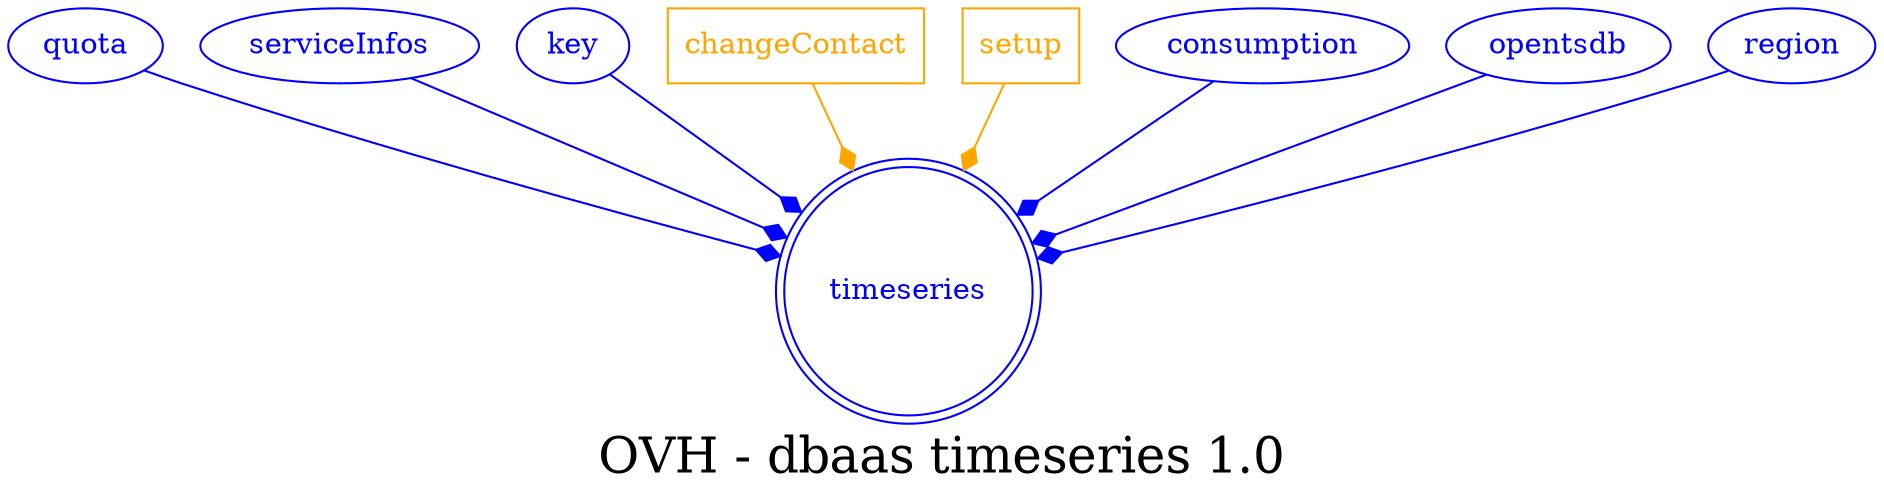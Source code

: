 digraph LexiconGraph {
graph[label="OVH - dbaas timeseries 1.0", fontsize=24]
splines=true
"timeseries" [color=blue, fontcolor=blue, shape=doublecircle]
"quota" -> "timeseries" [color=blue, fontcolor=blue, arrowhead=diamond, arrowtail=none]
"quota" [color=blue, fontcolor=blue, shape=ellipse]
"serviceInfos" -> "timeseries" [color=blue, fontcolor=blue, arrowhead=diamond, arrowtail=none]
"serviceInfos" [color=blue, fontcolor=blue, shape=ellipse]
"key" -> "timeseries" [color=blue, fontcolor=blue, arrowhead=diamond, arrowtail=none]
"key" [color=blue, fontcolor=blue, shape=ellipse]
"changeContact" [color=orange, fontcolor=orange, shape=box]
"changeContact" -> "timeseries" [color=orange, fontcolor=orange, arrowhead=diamond, arrowtail=none]
"setup" [color=orange, fontcolor=orange, shape=box]
"setup" -> "timeseries" [color=orange, fontcolor=orange, arrowhead=diamond, arrowtail=none]
"consumption" -> "timeseries" [color=blue, fontcolor=blue, arrowhead=diamond, arrowtail=none]
"consumption" [color=blue, fontcolor=blue, shape=ellipse]
"opentsdb" -> "timeseries" [color=blue, fontcolor=blue, arrowhead=diamond, arrowtail=none]
"opentsdb" [color=blue, fontcolor=blue, shape=ellipse]
"region" -> "timeseries" [color=blue, fontcolor=blue, arrowhead=diamond, arrowtail=none]
"region" [color=blue, fontcolor=blue, shape=ellipse]
}
